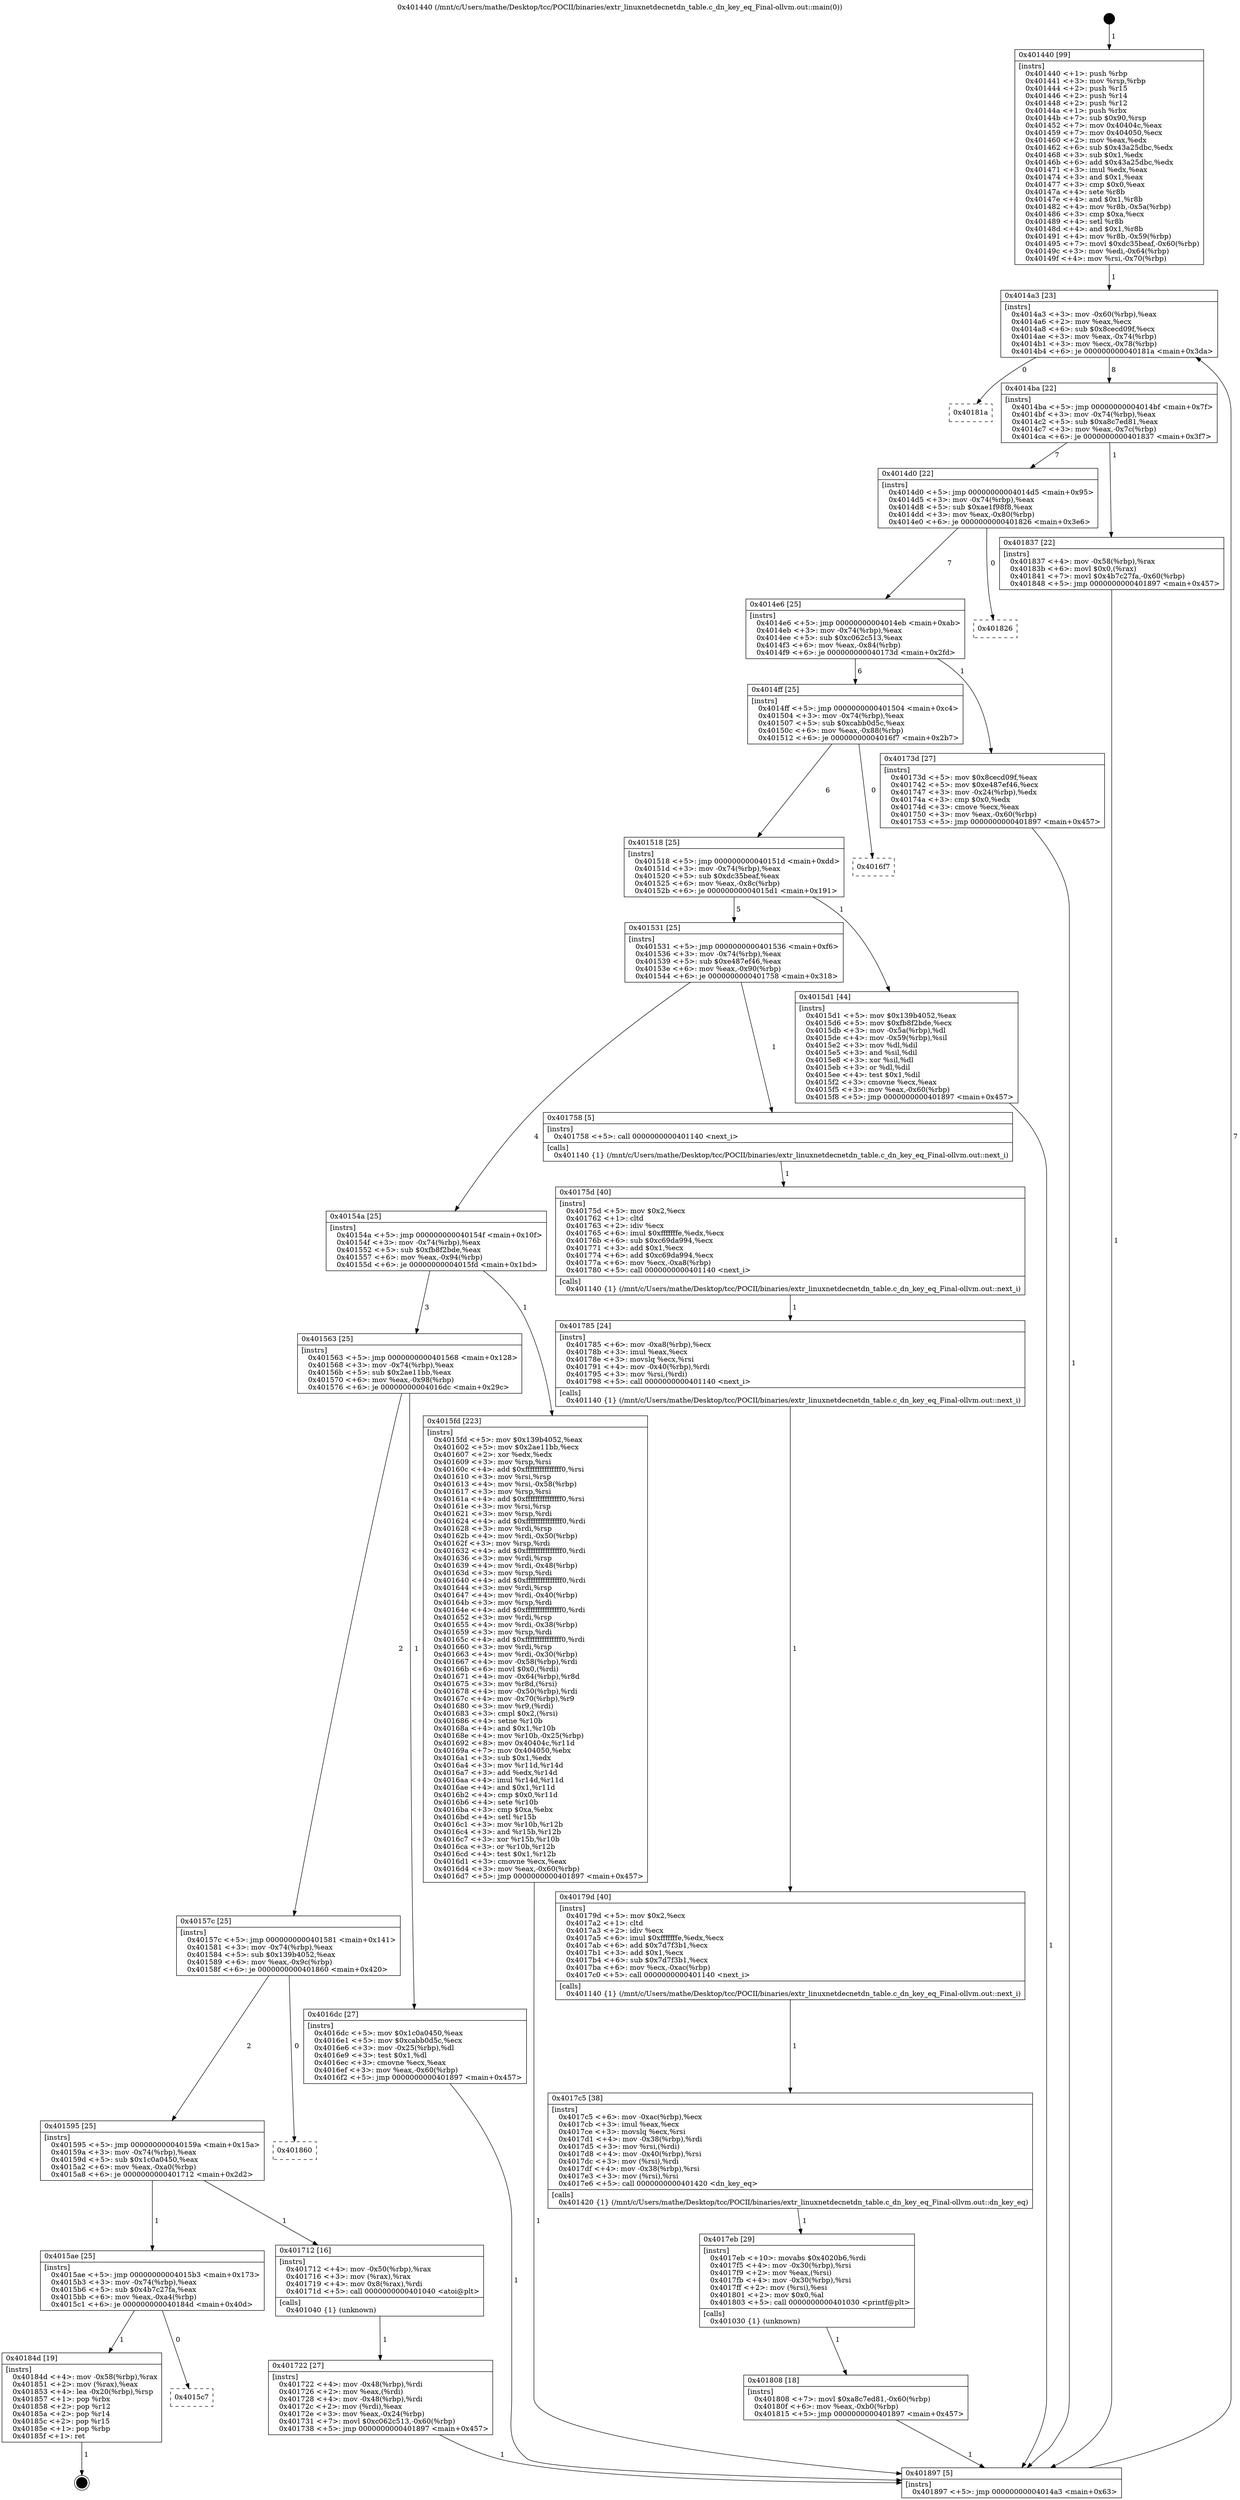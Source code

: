 digraph "0x401440" {
  label = "0x401440 (/mnt/c/Users/mathe/Desktop/tcc/POCII/binaries/extr_linuxnetdecnetdn_table.c_dn_key_eq_Final-ollvm.out::main(0))"
  labelloc = "t"
  node[shape=record]

  Entry [label="",width=0.3,height=0.3,shape=circle,fillcolor=black,style=filled]
  "0x4014a3" [label="{
     0x4014a3 [23]\l
     | [instrs]\l
     &nbsp;&nbsp;0x4014a3 \<+3\>: mov -0x60(%rbp),%eax\l
     &nbsp;&nbsp;0x4014a6 \<+2\>: mov %eax,%ecx\l
     &nbsp;&nbsp;0x4014a8 \<+6\>: sub $0x8cecd09f,%ecx\l
     &nbsp;&nbsp;0x4014ae \<+3\>: mov %eax,-0x74(%rbp)\l
     &nbsp;&nbsp;0x4014b1 \<+3\>: mov %ecx,-0x78(%rbp)\l
     &nbsp;&nbsp;0x4014b4 \<+6\>: je 000000000040181a \<main+0x3da\>\l
  }"]
  "0x40181a" [label="{
     0x40181a\l
  }", style=dashed]
  "0x4014ba" [label="{
     0x4014ba [22]\l
     | [instrs]\l
     &nbsp;&nbsp;0x4014ba \<+5\>: jmp 00000000004014bf \<main+0x7f\>\l
     &nbsp;&nbsp;0x4014bf \<+3\>: mov -0x74(%rbp),%eax\l
     &nbsp;&nbsp;0x4014c2 \<+5\>: sub $0xa8c7ed81,%eax\l
     &nbsp;&nbsp;0x4014c7 \<+3\>: mov %eax,-0x7c(%rbp)\l
     &nbsp;&nbsp;0x4014ca \<+6\>: je 0000000000401837 \<main+0x3f7\>\l
  }"]
  Exit [label="",width=0.3,height=0.3,shape=circle,fillcolor=black,style=filled,peripheries=2]
  "0x401837" [label="{
     0x401837 [22]\l
     | [instrs]\l
     &nbsp;&nbsp;0x401837 \<+4\>: mov -0x58(%rbp),%rax\l
     &nbsp;&nbsp;0x40183b \<+6\>: movl $0x0,(%rax)\l
     &nbsp;&nbsp;0x401841 \<+7\>: movl $0x4b7c27fa,-0x60(%rbp)\l
     &nbsp;&nbsp;0x401848 \<+5\>: jmp 0000000000401897 \<main+0x457\>\l
  }"]
  "0x4014d0" [label="{
     0x4014d0 [22]\l
     | [instrs]\l
     &nbsp;&nbsp;0x4014d0 \<+5\>: jmp 00000000004014d5 \<main+0x95\>\l
     &nbsp;&nbsp;0x4014d5 \<+3\>: mov -0x74(%rbp),%eax\l
     &nbsp;&nbsp;0x4014d8 \<+5\>: sub $0xae1f98f8,%eax\l
     &nbsp;&nbsp;0x4014dd \<+3\>: mov %eax,-0x80(%rbp)\l
     &nbsp;&nbsp;0x4014e0 \<+6\>: je 0000000000401826 \<main+0x3e6\>\l
  }"]
  "0x4015c7" [label="{
     0x4015c7\l
  }", style=dashed]
  "0x401826" [label="{
     0x401826\l
  }", style=dashed]
  "0x4014e6" [label="{
     0x4014e6 [25]\l
     | [instrs]\l
     &nbsp;&nbsp;0x4014e6 \<+5\>: jmp 00000000004014eb \<main+0xab\>\l
     &nbsp;&nbsp;0x4014eb \<+3\>: mov -0x74(%rbp),%eax\l
     &nbsp;&nbsp;0x4014ee \<+5\>: sub $0xc062c513,%eax\l
     &nbsp;&nbsp;0x4014f3 \<+6\>: mov %eax,-0x84(%rbp)\l
     &nbsp;&nbsp;0x4014f9 \<+6\>: je 000000000040173d \<main+0x2fd\>\l
  }"]
  "0x40184d" [label="{
     0x40184d [19]\l
     | [instrs]\l
     &nbsp;&nbsp;0x40184d \<+4\>: mov -0x58(%rbp),%rax\l
     &nbsp;&nbsp;0x401851 \<+2\>: mov (%rax),%eax\l
     &nbsp;&nbsp;0x401853 \<+4\>: lea -0x20(%rbp),%rsp\l
     &nbsp;&nbsp;0x401857 \<+1\>: pop %rbx\l
     &nbsp;&nbsp;0x401858 \<+2\>: pop %r12\l
     &nbsp;&nbsp;0x40185a \<+2\>: pop %r14\l
     &nbsp;&nbsp;0x40185c \<+2\>: pop %r15\l
     &nbsp;&nbsp;0x40185e \<+1\>: pop %rbp\l
     &nbsp;&nbsp;0x40185f \<+1\>: ret\l
  }"]
  "0x40173d" [label="{
     0x40173d [27]\l
     | [instrs]\l
     &nbsp;&nbsp;0x40173d \<+5\>: mov $0x8cecd09f,%eax\l
     &nbsp;&nbsp;0x401742 \<+5\>: mov $0xe487ef46,%ecx\l
     &nbsp;&nbsp;0x401747 \<+3\>: mov -0x24(%rbp),%edx\l
     &nbsp;&nbsp;0x40174a \<+3\>: cmp $0x0,%edx\l
     &nbsp;&nbsp;0x40174d \<+3\>: cmove %ecx,%eax\l
     &nbsp;&nbsp;0x401750 \<+3\>: mov %eax,-0x60(%rbp)\l
     &nbsp;&nbsp;0x401753 \<+5\>: jmp 0000000000401897 \<main+0x457\>\l
  }"]
  "0x4014ff" [label="{
     0x4014ff [25]\l
     | [instrs]\l
     &nbsp;&nbsp;0x4014ff \<+5\>: jmp 0000000000401504 \<main+0xc4\>\l
     &nbsp;&nbsp;0x401504 \<+3\>: mov -0x74(%rbp),%eax\l
     &nbsp;&nbsp;0x401507 \<+5\>: sub $0xcabb0d5c,%eax\l
     &nbsp;&nbsp;0x40150c \<+6\>: mov %eax,-0x88(%rbp)\l
     &nbsp;&nbsp;0x401512 \<+6\>: je 00000000004016f7 \<main+0x2b7\>\l
  }"]
  "0x401808" [label="{
     0x401808 [18]\l
     | [instrs]\l
     &nbsp;&nbsp;0x401808 \<+7\>: movl $0xa8c7ed81,-0x60(%rbp)\l
     &nbsp;&nbsp;0x40180f \<+6\>: mov %eax,-0xb0(%rbp)\l
     &nbsp;&nbsp;0x401815 \<+5\>: jmp 0000000000401897 \<main+0x457\>\l
  }"]
  "0x4016f7" [label="{
     0x4016f7\l
  }", style=dashed]
  "0x401518" [label="{
     0x401518 [25]\l
     | [instrs]\l
     &nbsp;&nbsp;0x401518 \<+5\>: jmp 000000000040151d \<main+0xdd\>\l
     &nbsp;&nbsp;0x40151d \<+3\>: mov -0x74(%rbp),%eax\l
     &nbsp;&nbsp;0x401520 \<+5\>: sub $0xdc35beaf,%eax\l
     &nbsp;&nbsp;0x401525 \<+6\>: mov %eax,-0x8c(%rbp)\l
     &nbsp;&nbsp;0x40152b \<+6\>: je 00000000004015d1 \<main+0x191\>\l
  }"]
  "0x4017eb" [label="{
     0x4017eb [29]\l
     | [instrs]\l
     &nbsp;&nbsp;0x4017eb \<+10\>: movabs $0x4020b6,%rdi\l
     &nbsp;&nbsp;0x4017f5 \<+4\>: mov -0x30(%rbp),%rsi\l
     &nbsp;&nbsp;0x4017f9 \<+2\>: mov %eax,(%rsi)\l
     &nbsp;&nbsp;0x4017fb \<+4\>: mov -0x30(%rbp),%rsi\l
     &nbsp;&nbsp;0x4017ff \<+2\>: mov (%rsi),%esi\l
     &nbsp;&nbsp;0x401801 \<+2\>: mov $0x0,%al\l
     &nbsp;&nbsp;0x401803 \<+5\>: call 0000000000401030 \<printf@plt\>\l
     | [calls]\l
     &nbsp;&nbsp;0x401030 \{1\} (unknown)\l
  }"]
  "0x4015d1" [label="{
     0x4015d1 [44]\l
     | [instrs]\l
     &nbsp;&nbsp;0x4015d1 \<+5\>: mov $0x139b4052,%eax\l
     &nbsp;&nbsp;0x4015d6 \<+5\>: mov $0xfb8f2bde,%ecx\l
     &nbsp;&nbsp;0x4015db \<+3\>: mov -0x5a(%rbp),%dl\l
     &nbsp;&nbsp;0x4015de \<+4\>: mov -0x59(%rbp),%sil\l
     &nbsp;&nbsp;0x4015e2 \<+3\>: mov %dl,%dil\l
     &nbsp;&nbsp;0x4015e5 \<+3\>: and %sil,%dil\l
     &nbsp;&nbsp;0x4015e8 \<+3\>: xor %sil,%dl\l
     &nbsp;&nbsp;0x4015eb \<+3\>: or %dl,%dil\l
     &nbsp;&nbsp;0x4015ee \<+4\>: test $0x1,%dil\l
     &nbsp;&nbsp;0x4015f2 \<+3\>: cmovne %ecx,%eax\l
     &nbsp;&nbsp;0x4015f5 \<+3\>: mov %eax,-0x60(%rbp)\l
     &nbsp;&nbsp;0x4015f8 \<+5\>: jmp 0000000000401897 \<main+0x457\>\l
  }"]
  "0x401531" [label="{
     0x401531 [25]\l
     | [instrs]\l
     &nbsp;&nbsp;0x401531 \<+5\>: jmp 0000000000401536 \<main+0xf6\>\l
     &nbsp;&nbsp;0x401536 \<+3\>: mov -0x74(%rbp),%eax\l
     &nbsp;&nbsp;0x401539 \<+5\>: sub $0xe487ef46,%eax\l
     &nbsp;&nbsp;0x40153e \<+6\>: mov %eax,-0x90(%rbp)\l
     &nbsp;&nbsp;0x401544 \<+6\>: je 0000000000401758 \<main+0x318\>\l
  }"]
  "0x401897" [label="{
     0x401897 [5]\l
     | [instrs]\l
     &nbsp;&nbsp;0x401897 \<+5\>: jmp 00000000004014a3 \<main+0x63\>\l
  }"]
  "0x401440" [label="{
     0x401440 [99]\l
     | [instrs]\l
     &nbsp;&nbsp;0x401440 \<+1\>: push %rbp\l
     &nbsp;&nbsp;0x401441 \<+3\>: mov %rsp,%rbp\l
     &nbsp;&nbsp;0x401444 \<+2\>: push %r15\l
     &nbsp;&nbsp;0x401446 \<+2\>: push %r14\l
     &nbsp;&nbsp;0x401448 \<+2\>: push %r12\l
     &nbsp;&nbsp;0x40144a \<+1\>: push %rbx\l
     &nbsp;&nbsp;0x40144b \<+7\>: sub $0x90,%rsp\l
     &nbsp;&nbsp;0x401452 \<+7\>: mov 0x40404c,%eax\l
     &nbsp;&nbsp;0x401459 \<+7\>: mov 0x404050,%ecx\l
     &nbsp;&nbsp;0x401460 \<+2\>: mov %eax,%edx\l
     &nbsp;&nbsp;0x401462 \<+6\>: sub $0x43a25dbc,%edx\l
     &nbsp;&nbsp;0x401468 \<+3\>: sub $0x1,%edx\l
     &nbsp;&nbsp;0x40146b \<+6\>: add $0x43a25dbc,%edx\l
     &nbsp;&nbsp;0x401471 \<+3\>: imul %edx,%eax\l
     &nbsp;&nbsp;0x401474 \<+3\>: and $0x1,%eax\l
     &nbsp;&nbsp;0x401477 \<+3\>: cmp $0x0,%eax\l
     &nbsp;&nbsp;0x40147a \<+4\>: sete %r8b\l
     &nbsp;&nbsp;0x40147e \<+4\>: and $0x1,%r8b\l
     &nbsp;&nbsp;0x401482 \<+4\>: mov %r8b,-0x5a(%rbp)\l
     &nbsp;&nbsp;0x401486 \<+3\>: cmp $0xa,%ecx\l
     &nbsp;&nbsp;0x401489 \<+4\>: setl %r8b\l
     &nbsp;&nbsp;0x40148d \<+4\>: and $0x1,%r8b\l
     &nbsp;&nbsp;0x401491 \<+4\>: mov %r8b,-0x59(%rbp)\l
     &nbsp;&nbsp;0x401495 \<+7\>: movl $0xdc35beaf,-0x60(%rbp)\l
     &nbsp;&nbsp;0x40149c \<+3\>: mov %edi,-0x64(%rbp)\l
     &nbsp;&nbsp;0x40149f \<+4\>: mov %rsi,-0x70(%rbp)\l
  }"]
  "0x4017c5" [label="{
     0x4017c5 [38]\l
     | [instrs]\l
     &nbsp;&nbsp;0x4017c5 \<+6\>: mov -0xac(%rbp),%ecx\l
     &nbsp;&nbsp;0x4017cb \<+3\>: imul %eax,%ecx\l
     &nbsp;&nbsp;0x4017ce \<+3\>: movslq %ecx,%rsi\l
     &nbsp;&nbsp;0x4017d1 \<+4\>: mov -0x38(%rbp),%rdi\l
     &nbsp;&nbsp;0x4017d5 \<+3\>: mov %rsi,(%rdi)\l
     &nbsp;&nbsp;0x4017d8 \<+4\>: mov -0x40(%rbp),%rsi\l
     &nbsp;&nbsp;0x4017dc \<+3\>: mov (%rsi),%rdi\l
     &nbsp;&nbsp;0x4017df \<+4\>: mov -0x38(%rbp),%rsi\l
     &nbsp;&nbsp;0x4017e3 \<+3\>: mov (%rsi),%rsi\l
     &nbsp;&nbsp;0x4017e6 \<+5\>: call 0000000000401420 \<dn_key_eq\>\l
     | [calls]\l
     &nbsp;&nbsp;0x401420 \{1\} (/mnt/c/Users/mathe/Desktop/tcc/POCII/binaries/extr_linuxnetdecnetdn_table.c_dn_key_eq_Final-ollvm.out::dn_key_eq)\l
  }"]
  "0x401758" [label="{
     0x401758 [5]\l
     | [instrs]\l
     &nbsp;&nbsp;0x401758 \<+5\>: call 0000000000401140 \<next_i\>\l
     | [calls]\l
     &nbsp;&nbsp;0x401140 \{1\} (/mnt/c/Users/mathe/Desktop/tcc/POCII/binaries/extr_linuxnetdecnetdn_table.c_dn_key_eq_Final-ollvm.out::next_i)\l
  }"]
  "0x40154a" [label="{
     0x40154a [25]\l
     | [instrs]\l
     &nbsp;&nbsp;0x40154a \<+5\>: jmp 000000000040154f \<main+0x10f\>\l
     &nbsp;&nbsp;0x40154f \<+3\>: mov -0x74(%rbp),%eax\l
     &nbsp;&nbsp;0x401552 \<+5\>: sub $0xfb8f2bde,%eax\l
     &nbsp;&nbsp;0x401557 \<+6\>: mov %eax,-0x94(%rbp)\l
     &nbsp;&nbsp;0x40155d \<+6\>: je 00000000004015fd \<main+0x1bd\>\l
  }"]
  "0x40179d" [label="{
     0x40179d [40]\l
     | [instrs]\l
     &nbsp;&nbsp;0x40179d \<+5\>: mov $0x2,%ecx\l
     &nbsp;&nbsp;0x4017a2 \<+1\>: cltd\l
     &nbsp;&nbsp;0x4017a3 \<+2\>: idiv %ecx\l
     &nbsp;&nbsp;0x4017a5 \<+6\>: imul $0xfffffffe,%edx,%ecx\l
     &nbsp;&nbsp;0x4017ab \<+6\>: add $0x7d7f3b1,%ecx\l
     &nbsp;&nbsp;0x4017b1 \<+3\>: add $0x1,%ecx\l
     &nbsp;&nbsp;0x4017b4 \<+6\>: sub $0x7d7f3b1,%ecx\l
     &nbsp;&nbsp;0x4017ba \<+6\>: mov %ecx,-0xac(%rbp)\l
     &nbsp;&nbsp;0x4017c0 \<+5\>: call 0000000000401140 \<next_i\>\l
     | [calls]\l
     &nbsp;&nbsp;0x401140 \{1\} (/mnt/c/Users/mathe/Desktop/tcc/POCII/binaries/extr_linuxnetdecnetdn_table.c_dn_key_eq_Final-ollvm.out::next_i)\l
  }"]
  "0x4015fd" [label="{
     0x4015fd [223]\l
     | [instrs]\l
     &nbsp;&nbsp;0x4015fd \<+5\>: mov $0x139b4052,%eax\l
     &nbsp;&nbsp;0x401602 \<+5\>: mov $0x2ae11bb,%ecx\l
     &nbsp;&nbsp;0x401607 \<+2\>: xor %edx,%edx\l
     &nbsp;&nbsp;0x401609 \<+3\>: mov %rsp,%rsi\l
     &nbsp;&nbsp;0x40160c \<+4\>: add $0xfffffffffffffff0,%rsi\l
     &nbsp;&nbsp;0x401610 \<+3\>: mov %rsi,%rsp\l
     &nbsp;&nbsp;0x401613 \<+4\>: mov %rsi,-0x58(%rbp)\l
     &nbsp;&nbsp;0x401617 \<+3\>: mov %rsp,%rsi\l
     &nbsp;&nbsp;0x40161a \<+4\>: add $0xfffffffffffffff0,%rsi\l
     &nbsp;&nbsp;0x40161e \<+3\>: mov %rsi,%rsp\l
     &nbsp;&nbsp;0x401621 \<+3\>: mov %rsp,%rdi\l
     &nbsp;&nbsp;0x401624 \<+4\>: add $0xfffffffffffffff0,%rdi\l
     &nbsp;&nbsp;0x401628 \<+3\>: mov %rdi,%rsp\l
     &nbsp;&nbsp;0x40162b \<+4\>: mov %rdi,-0x50(%rbp)\l
     &nbsp;&nbsp;0x40162f \<+3\>: mov %rsp,%rdi\l
     &nbsp;&nbsp;0x401632 \<+4\>: add $0xfffffffffffffff0,%rdi\l
     &nbsp;&nbsp;0x401636 \<+3\>: mov %rdi,%rsp\l
     &nbsp;&nbsp;0x401639 \<+4\>: mov %rdi,-0x48(%rbp)\l
     &nbsp;&nbsp;0x40163d \<+3\>: mov %rsp,%rdi\l
     &nbsp;&nbsp;0x401640 \<+4\>: add $0xfffffffffffffff0,%rdi\l
     &nbsp;&nbsp;0x401644 \<+3\>: mov %rdi,%rsp\l
     &nbsp;&nbsp;0x401647 \<+4\>: mov %rdi,-0x40(%rbp)\l
     &nbsp;&nbsp;0x40164b \<+3\>: mov %rsp,%rdi\l
     &nbsp;&nbsp;0x40164e \<+4\>: add $0xfffffffffffffff0,%rdi\l
     &nbsp;&nbsp;0x401652 \<+3\>: mov %rdi,%rsp\l
     &nbsp;&nbsp;0x401655 \<+4\>: mov %rdi,-0x38(%rbp)\l
     &nbsp;&nbsp;0x401659 \<+3\>: mov %rsp,%rdi\l
     &nbsp;&nbsp;0x40165c \<+4\>: add $0xfffffffffffffff0,%rdi\l
     &nbsp;&nbsp;0x401660 \<+3\>: mov %rdi,%rsp\l
     &nbsp;&nbsp;0x401663 \<+4\>: mov %rdi,-0x30(%rbp)\l
     &nbsp;&nbsp;0x401667 \<+4\>: mov -0x58(%rbp),%rdi\l
     &nbsp;&nbsp;0x40166b \<+6\>: movl $0x0,(%rdi)\l
     &nbsp;&nbsp;0x401671 \<+4\>: mov -0x64(%rbp),%r8d\l
     &nbsp;&nbsp;0x401675 \<+3\>: mov %r8d,(%rsi)\l
     &nbsp;&nbsp;0x401678 \<+4\>: mov -0x50(%rbp),%rdi\l
     &nbsp;&nbsp;0x40167c \<+4\>: mov -0x70(%rbp),%r9\l
     &nbsp;&nbsp;0x401680 \<+3\>: mov %r9,(%rdi)\l
     &nbsp;&nbsp;0x401683 \<+3\>: cmpl $0x2,(%rsi)\l
     &nbsp;&nbsp;0x401686 \<+4\>: setne %r10b\l
     &nbsp;&nbsp;0x40168a \<+4\>: and $0x1,%r10b\l
     &nbsp;&nbsp;0x40168e \<+4\>: mov %r10b,-0x25(%rbp)\l
     &nbsp;&nbsp;0x401692 \<+8\>: mov 0x40404c,%r11d\l
     &nbsp;&nbsp;0x40169a \<+7\>: mov 0x404050,%ebx\l
     &nbsp;&nbsp;0x4016a1 \<+3\>: sub $0x1,%edx\l
     &nbsp;&nbsp;0x4016a4 \<+3\>: mov %r11d,%r14d\l
     &nbsp;&nbsp;0x4016a7 \<+3\>: add %edx,%r14d\l
     &nbsp;&nbsp;0x4016aa \<+4\>: imul %r14d,%r11d\l
     &nbsp;&nbsp;0x4016ae \<+4\>: and $0x1,%r11d\l
     &nbsp;&nbsp;0x4016b2 \<+4\>: cmp $0x0,%r11d\l
     &nbsp;&nbsp;0x4016b6 \<+4\>: sete %r10b\l
     &nbsp;&nbsp;0x4016ba \<+3\>: cmp $0xa,%ebx\l
     &nbsp;&nbsp;0x4016bd \<+4\>: setl %r15b\l
     &nbsp;&nbsp;0x4016c1 \<+3\>: mov %r10b,%r12b\l
     &nbsp;&nbsp;0x4016c4 \<+3\>: and %r15b,%r12b\l
     &nbsp;&nbsp;0x4016c7 \<+3\>: xor %r15b,%r10b\l
     &nbsp;&nbsp;0x4016ca \<+3\>: or %r10b,%r12b\l
     &nbsp;&nbsp;0x4016cd \<+4\>: test $0x1,%r12b\l
     &nbsp;&nbsp;0x4016d1 \<+3\>: cmovne %ecx,%eax\l
     &nbsp;&nbsp;0x4016d4 \<+3\>: mov %eax,-0x60(%rbp)\l
     &nbsp;&nbsp;0x4016d7 \<+5\>: jmp 0000000000401897 \<main+0x457\>\l
  }"]
  "0x401563" [label="{
     0x401563 [25]\l
     | [instrs]\l
     &nbsp;&nbsp;0x401563 \<+5\>: jmp 0000000000401568 \<main+0x128\>\l
     &nbsp;&nbsp;0x401568 \<+3\>: mov -0x74(%rbp),%eax\l
     &nbsp;&nbsp;0x40156b \<+5\>: sub $0x2ae11bb,%eax\l
     &nbsp;&nbsp;0x401570 \<+6\>: mov %eax,-0x98(%rbp)\l
     &nbsp;&nbsp;0x401576 \<+6\>: je 00000000004016dc \<main+0x29c\>\l
  }"]
  "0x401785" [label="{
     0x401785 [24]\l
     | [instrs]\l
     &nbsp;&nbsp;0x401785 \<+6\>: mov -0xa8(%rbp),%ecx\l
     &nbsp;&nbsp;0x40178b \<+3\>: imul %eax,%ecx\l
     &nbsp;&nbsp;0x40178e \<+3\>: movslq %ecx,%rsi\l
     &nbsp;&nbsp;0x401791 \<+4\>: mov -0x40(%rbp),%rdi\l
     &nbsp;&nbsp;0x401795 \<+3\>: mov %rsi,(%rdi)\l
     &nbsp;&nbsp;0x401798 \<+5\>: call 0000000000401140 \<next_i\>\l
     | [calls]\l
     &nbsp;&nbsp;0x401140 \{1\} (/mnt/c/Users/mathe/Desktop/tcc/POCII/binaries/extr_linuxnetdecnetdn_table.c_dn_key_eq_Final-ollvm.out::next_i)\l
  }"]
  "0x4016dc" [label="{
     0x4016dc [27]\l
     | [instrs]\l
     &nbsp;&nbsp;0x4016dc \<+5\>: mov $0x1c0a0450,%eax\l
     &nbsp;&nbsp;0x4016e1 \<+5\>: mov $0xcabb0d5c,%ecx\l
     &nbsp;&nbsp;0x4016e6 \<+3\>: mov -0x25(%rbp),%dl\l
     &nbsp;&nbsp;0x4016e9 \<+3\>: test $0x1,%dl\l
     &nbsp;&nbsp;0x4016ec \<+3\>: cmovne %ecx,%eax\l
     &nbsp;&nbsp;0x4016ef \<+3\>: mov %eax,-0x60(%rbp)\l
     &nbsp;&nbsp;0x4016f2 \<+5\>: jmp 0000000000401897 \<main+0x457\>\l
  }"]
  "0x40157c" [label="{
     0x40157c [25]\l
     | [instrs]\l
     &nbsp;&nbsp;0x40157c \<+5\>: jmp 0000000000401581 \<main+0x141\>\l
     &nbsp;&nbsp;0x401581 \<+3\>: mov -0x74(%rbp),%eax\l
     &nbsp;&nbsp;0x401584 \<+5\>: sub $0x139b4052,%eax\l
     &nbsp;&nbsp;0x401589 \<+6\>: mov %eax,-0x9c(%rbp)\l
     &nbsp;&nbsp;0x40158f \<+6\>: je 0000000000401860 \<main+0x420\>\l
  }"]
  "0x40175d" [label="{
     0x40175d [40]\l
     | [instrs]\l
     &nbsp;&nbsp;0x40175d \<+5\>: mov $0x2,%ecx\l
     &nbsp;&nbsp;0x401762 \<+1\>: cltd\l
     &nbsp;&nbsp;0x401763 \<+2\>: idiv %ecx\l
     &nbsp;&nbsp;0x401765 \<+6\>: imul $0xfffffffe,%edx,%ecx\l
     &nbsp;&nbsp;0x40176b \<+6\>: sub $0xc69da994,%ecx\l
     &nbsp;&nbsp;0x401771 \<+3\>: add $0x1,%ecx\l
     &nbsp;&nbsp;0x401774 \<+6\>: add $0xc69da994,%ecx\l
     &nbsp;&nbsp;0x40177a \<+6\>: mov %ecx,-0xa8(%rbp)\l
     &nbsp;&nbsp;0x401780 \<+5\>: call 0000000000401140 \<next_i\>\l
     | [calls]\l
     &nbsp;&nbsp;0x401140 \{1\} (/mnt/c/Users/mathe/Desktop/tcc/POCII/binaries/extr_linuxnetdecnetdn_table.c_dn_key_eq_Final-ollvm.out::next_i)\l
  }"]
  "0x401860" [label="{
     0x401860\l
  }", style=dashed]
  "0x401595" [label="{
     0x401595 [25]\l
     | [instrs]\l
     &nbsp;&nbsp;0x401595 \<+5\>: jmp 000000000040159a \<main+0x15a\>\l
     &nbsp;&nbsp;0x40159a \<+3\>: mov -0x74(%rbp),%eax\l
     &nbsp;&nbsp;0x40159d \<+5\>: sub $0x1c0a0450,%eax\l
     &nbsp;&nbsp;0x4015a2 \<+6\>: mov %eax,-0xa0(%rbp)\l
     &nbsp;&nbsp;0x4015a8 \<+6\>: je 0000000000401712 \<main+0x2d2\>\l
  }"]
  "0x401722" [label="{
     0x401722 [27]\l
     | [instrs]\l
     &nbsp;&nbsp;0x401722 \<+4\>: mov -0x48(%rbp),%rdi\l
     &nbsp;&nbsp;0x401726 \<+2\>: mov %eax,(%rdi)\l
     &nbsp;&nbsp;0x401728 \<+4\>: mov -0x48(%rbp),%rdi\l
     &nbsp;&nbsp;0x40172c \<+2\>: mov (%rdi),%eax\l
     &nbsp;&nbsp;0x40172e \<+3\>: mov %eax,-0x24(%rbp)\l
     &nbsp;&nbsp;0x401731 \<+7\>: movl $0xc062c513,-0x60(%rbp)\l
     &nbsp;&nbsp;0x401738 \<+5\>: jmp 0000000000401897 \<main+0x457\>\l
  }"]
  "0x401712" [label="{
     0x401712 [16]\l
     | [instrs]\l
     &nbsp;&nbsp;0x401712 \<+4\>: mov -0x50(%rbp),%rax\l
     &nbsp;&nbsp;0x401716 \<+3\>: mov (%rax),%rax\l
     &nbsp;&nbsp;0x401719 \<+4\>: mov 0x8(%rax),%rdi\l
     &nbsp;&nbsp;0x40171d \<+5\>: call 0000000000401040 \<atoi@plt\>\l
     | [calls]\l
     &nbsp;&nbsp;0x401040 \{1\} (unknown)\l
  }"]
  "0x4015ae" [label="{
     0x4015ae [25]\l
     | [instrs]\l
     &nbsp;&nbsp;0x4015ae \<+5\>: jmp 00000000004015b3 \<main+0x173\>\l
     &nbsp;&nbsp;0x4015b3 \<+3\>: mov -0x74(%rbp),%eax\l
     &nbsp;&nbsp;0x4015b6 \<+5\>: sub $0x4b7c27fa,%eax\l
     &nbsp;&nbsp;0x4015bb \<+6\>: mov %eax,-0xa4(%rbp)\l
     &nbsp;&nbsp;0x4015c1 \<+6\>: je 000000000040184d \<main+0x40d\>\l
  }"]
  Entry -> "0x401440" [label=" 1"]
  "0x4014a3" -> "0x40181a" [label=" 0"]
  "0x4014a3" -> "0x4014ba" [label=" 8"]
  "0x40184d" -> Exit [label=" 1"]
  "0x4014ba" -> "0x401837" [label=" 1"]
  "0x4014ba" -> "0x4014d0" [label=" 7"]
  "0x4015ae" -> "0x4015c7" [label=" 0"]
  "0x4014d0" -> "0x401826" [label=" 0"]
  "0x4014d0" -> "0x4014e6" [label=" 7"]
  "0x4015ae" -> "0x40184d" [label=" 1"]
  "0x4014e6" -> "0x40173d" [label=" 1"]
  "0x4014e6" -> "0x4014ff" [label=" 6"]
  "0x401837" -> "0x401897" [label=" 1"]
  "0x4014ff" -> "0x4016f7" [label=" 0"]
  "0x4014ff" -> "0x401518" [label=" 6"]
  "0x401808" -> "0x401897" [label=" 1"]
  "0x401518" -> "0x4015d1" [label=" 1"]
  "0x401518" -> "0x401531" [label=" 5"]
  "0x4015d1" -> "0x401897" [label=" 1"]
  "0x401440" -> "0x4014a3" [label=" 1"]
  "0x401897" -> "0x4014a3" [label=" 7"]
  "0x4017eb" -> "0x401808" [label=" 1"]
  "0x401531" -> "0x401758" [label=" 1"]
  "0x401531" -> "0x40154a" [label=" 4"]
  "0x4017c5" -> "0x4017eb" [label=" 1"]
  "0x40154a" -> "0x4015fd" [label=" 1"]
  "0x40154a" -> "0x401563" [label=" 3"]
  "0x4015fd" -> "0x401897" [label=" 1"]
  "0x40179d" -> "0x4017c5" [label=" 1"]
  "0x401563" -> "0x4016dc" [label=" 1"]
  "0x401563" -> "0x40157c" [label=" 2"]
  "0x4016dc" -> "0x401897" [label=" 1"]
  "0x401785" -> "0x40179d" [label=" 1"]
  "0x40157c" -> "0x401860" [label=" 0"]
  "0x40157c" -> "0x401595" [label=" 2"]
  "0x40175d" -> "0x401785" [label=" 1"]
  "0x401595" -> "0x401712" [label=" 1"]
  "0x401595" -> "0x4015ae" [label=" 1"]
  "0x401712" -> "0x401722" [label=" 1"]
  "0x401722" -> "0x401897" [label=" 1"]
  "0x40173d" -> "0x401897" [label=" 1"]
  "0x401758" -> "0x40175d" [label=" 1"]
}
